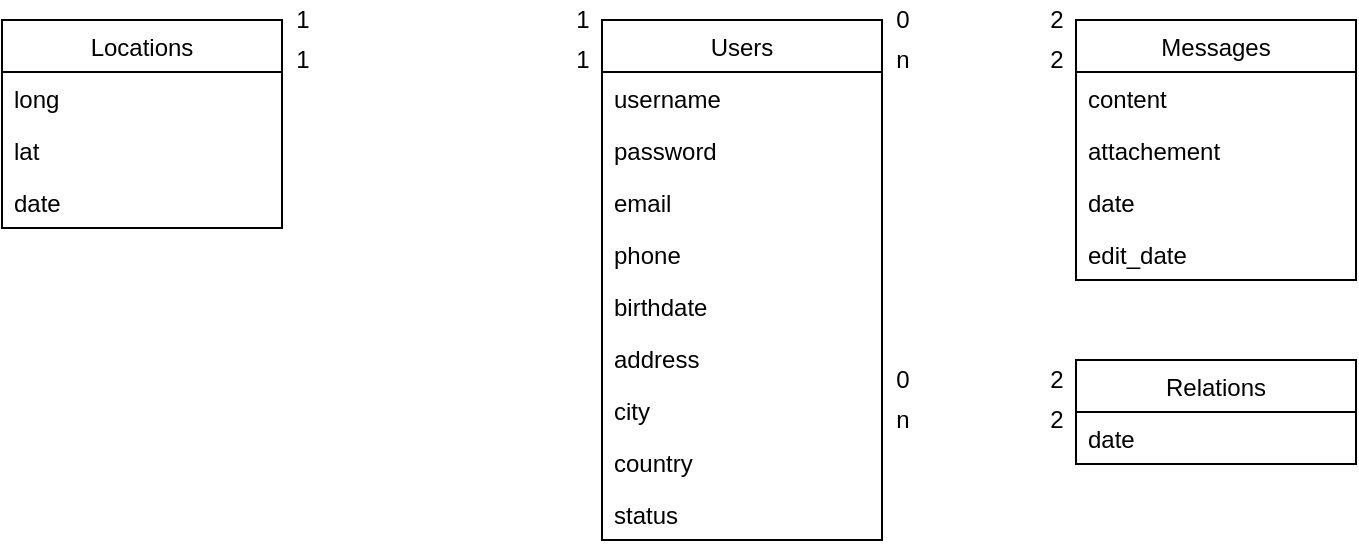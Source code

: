 <mxfile version="15.2.9" type="github"><diagram id="p7CM3AhKkItEEU0YF1y4" name="Page-1"><mxGraphModel dx="1350" dy="737" grid="1" gridSize="10" guides="1" tooltips="1" connect="1" arrows="1" fold="1" page="1" pageScale="1" pageWidth="827" pageHeight="1169" math="0" shadow="0"><root><mxCell id="0"/><mxCell id="1" parent="0"/><mxCell id="g4MXsOivUGc5zqQAxycc-1" value="Users" style="swimlane;fontStyle=0;childLayout=stackLayout;horizontal=1;startSize=26;horizontalStack=0;resizeParent=1;resizeParentMax=0;resizeLast=0;collapsible=1;marginBottom=0;" parent="1" vertex="1"><mxGeometry x="450" y="30" width="140" height="260" as="geometry"/></mxCell><mxCell id="g4MXsOivUGc5zqQAxycc-10" value="username" style="text;strokeColor=none;fillColor=none;align=left;verticalAlign=top;spacingLeft=4;spacingRight=4;overflow=hidden;rotatable=0;points=[[0,0.5],[1,0.5]];portConstraint=eastwest;" parent="g4MXsOivUGc5zqQAxycc-1" vertex="1"><mxGeometry y="26" width="140" height="26" as="geometry"/></mxCell><mxCell id="g4MXsOivUGc5zqQAxycc-14" value="password" style="text;strokeColor=none;fillColor=none;align=left;verticalAlign=top;spacingLeft=4;spacingRight=4;overflow=hidden;rotatable=0;points=[[0,0.5],[1,0.5]];portConstraint=eastwest;" parent="g4MXsOivUGc5zqQAxycc-1" vertex="1"><mxGeometry y="52" width="140" height="26" as="geometry"/></mxCell><mxCell id="g4MXsOivUGc5zqQAxycc-15" value="email" style="text;strokeColor=none;fillColor=none;align=left;verticalAlign=top;spacingLeft=4;spacingRight=4;overflow=hidden;rotatable=0;points=[[0,0.5],[1,0.5]];portConstraint=eastwest;" parent="g4MXsOivUGc5zqQAxycc-1" vertex="1"><mxGeometry y="78" width="140" height="26" as="geometry"/></mxCell><mxCell id="g4MXsOivUGc5zqQAxycc-16" value="phone" style="text;strokeColor=none;fillColor=none;align=left;verticalAlign=top;spacingLeft=4;spacingRight=4;overflow=hidden;rotatable=0;points=[[0,0.5],[1,0.5]];portConstraint=eastwest;" parent="g4MXsOivUGc5zqQAxycc-1" vertex="1"><mxGeometry y="104" width="140" height="26" as="geometry"/></mxCell><mxCell id="g4MXsOivUGc5zqQAxycc-18" value="birthdate" style="text;strokeColor=none;fillColor=none;align=left;verticalAlign=top;spacingLeft=4;spacingRight=4;overflow=hidden;rotatable=0;points=[[0,0.5],[1,0.5]];portConstraint=eastwest;" parent="g4MXsOivUGc5zqQAxycc-1" vertex="1"><mxGeometry y="130" width="140" height="26" as="geometry"/></mxCell><mxCell id="g4MXsOivUGc5zqQAxycc-19" value="address" style="text;strokeColor=none;fillColor=none;align=left;verticalAlign=top;spacingLeft=4;spacingRight=4;overflow=hidden;rotatable=0;points=[[0,0.5],[1,0.5]];portConstraint=eastwest;" parent="g4MXsOivUGc5zqQAxycc-1" vertex="1"><mxGeometry y="156" width="140" height="26" as="geometry"/></mxCell><mxCell id="g4MXsOivUGc5zqQAxycc-20" value="city" style="text;strokeColor=none;fillColor=none;align=left;verticalAlign=top;spacingLeft=4;spacingRight=4;overflow=hidden;rotatable=0;points=[[0,0.5],[1,0.5]];portConstraint=eastwest;" parent="g4MXsOivUGc5zqQAxycc-1" vertex="1"><mxGeometry y="182" width="140" height="26" as="geometry"/></mxCell><mxCell id="g4MXsOivUGc5zqQAxycc-23" value="country" style="text;strokeColor=none;fillColor=none;align=left;verticalAlign=top;spacingLeft=4;spacingRight=4;overflow=hidden;rotatable=0;points=[[0,0.5],[1,0.5]];portConstraint=eastwest;" parent="g4MXsOivUGc5zqQAxycc-1" vertex="1"><mxGeometry y="208" width="140" height="26" as="geometry"/></mxCell><mxCell id="g4MXsOivUGc5zqQAxycc-37" value="status" style="text;strokeColor=none;fillColor=none;align=left;verticalAlign=top;spacingLeft=4;spacingRight=4;overflow=hidden;rotatable=0;points=[[0,0.5],[1,0.5]];portConstraint=eastwest;" parent="g4MXsOivUGc5zqQAxycc-1" vertex="1"><mxGeometry y="234" width="140" height="26" as="geometry"/></mxCell><mxCell id="g4MXsOivUGc5zqQAxycc-5" value="Messages" style="swimlane;fontStyle=0;childLayout=stackLayout;horizontal=1;startSize=26;horizontalStack=0;resizeParent=1;resizeParentMax=0;resizeLast=0;collapsible=1;marginBottom=0;" parent="1" vertex="1"><mxGeometry x="687" y="30" width="140" height="130" as="geometry"/></mxCell><mxCell id="g4MXsOivUGc5zqQAxycc-7" value="content" style="text;strokeColor=none;fillColor=none;align=left;verticalAlign=top;spacingLeft=4;spacingRight=4;overflow=hidden;rotatable=0;points=[[0,0.5],[1,0.5]];portConstraint=eastwest;" parent="g4MXsOivUGc5zqQAxycc-5" vertex="1"><mxGeometry y="26" width="140" height="26" as="geometry"/></mxCell><mxCell id="g4MXsOivUGc5zqQAxycc-3" value="attachement" style="text;strokeColor=none;fillColor=none;align=left;verticalAlign=top;spacingLeft=4;spacingRight=4;overflow=hidden;rotatable=0;points=[[0,0.5],[1,0.5]];portConstraint=eastwest;" parent="g4MXsOivUGc5zqQAxycc-5" vertex="1"><mxGeometry y="52" width="140" height="26" as="geometry"/></mxCell><mxCell id="g4MXsOivUGc5zqQAxycc-8" value="date" style="text;strokeColor=none;fillColor=none;align=left;verticalAlign=top;spacingLeft=4;spacingRight=4;overflow=hidden;rotatable=0;points=[[0,0.5],[1,0.5]];portConstraint=eastwest;" parent="g4MXsOivUGc5zqQAxycc-5" vertex="1"><mxGeometry y="78" width="140" height="26" as="geometry"/></mxCell><mxCell id="g4MXsOivUGc5zqQAxycc-4" value="edit_date" style="text;strokeColor=none;fillColor=none;align=left;verticalAlign=top;spacingLeft=4;spacingRight=4;overflow=hidden;rotatable=0;points=[[0,0.5],[1,0.5]];portConstraint=eastwest;" parent="g4MXsOivUGc5zqQAxycc-5" vertex="1"><mxGeometry y="104" width="140" height="26" as="geometry"/></mxCell><mxCell id="g4MXsOivUGc5zqQAxycc-28" value="0" style="text;html=1;align=center;verticalAlign=middle;resizable=0;points=[];autosize=1;strokeColor=none;fillColor=none;" parent="1" vertex="1"><mxGeometry x="590" y="20" width="20" height="20" as="geometry"/></mxCell><mxCell id="g4MXsOivUGc5zqQAxycc-29" value="n" style="text;html=1;align=center;verticalAlign=middle;resizable=0;points=[];autosize=1;strokeColor=none;fillColor=none;" parent="1" vertex="1"><mxGeometry x="590" y="40" width="20" height="20" as="geometry"/></mxCell><mxCell id="g4MXsOivUGc5zqQAxycc-30" value="2" style="text;html=1;align=center;verticalAlign=middle;resizable=0;points=[];autosize=1;strokeColor=none;fillColor=none;" parent="1" vertex="1"><mxGeometry x="667" y="20" width="20" height="20" as="geometry"/></mxCell><mxCell id="g4MXsOivUGc5zqQAxycc-31" value="2" style="text;html=1;align=center;verticalAlign=middle;resizable=0;points=[];autosize=1;strokeColor=none;fillColor=none;" parent="1" vertex="1"><mxGeometry x="667" y="40" width="20" height="20" as="geometry"/></mxCell><mxCell id="g4MXsOivUGc5zqQAxycc-32" value="Locations" style="swimlane;fontStyle=0;childLayout=stackLayout;horizontal=1;startSize=26;horizontalStack=0;resizeParent=1;resizeParentMax=0;resizeLast=0;collapsible=1;marginBottom=0;" parent="1" vertex="1"><mxGeometry x="150" y="30" width="140" height="104" as="geometry"/></mxCell><mxCell id="g4MXsOivUGc5zqQAxycc-33" value="long" style="text;strokeColor=none;fillColor=none;align=left;verticalAlign=top;spacingLeft=4;spacingRight=4;overflow=hidden;rotatable=0;points=[[0,0.5],[1,0.5]];portConstraint=eastwest;" parent="g4MXsOivUGc5zqQAxycc-32" vertex="1"><mxGeometry y="26" width="140" height="26" as="geometry"/></mxCell><mxCell id="g4MXsOivUGc5zqQAxycc-34" value="lat" style="text;strokeColor=none;fillColor=none;align=left;verticalAlign=top;spacingLeft=4;spacingRight=4;overflow=hidden;rotatable=0;points=[[0,0.5],[1,0.5]];portConstraint=eastwest;" parent="g4MXsOivUGc5zqQAxycc-32" vertex="1"><mxGeometry y="52" width="140" height="26" as="geometry"/></mxCell><mxCell id="g4MXsOivUGc5zqQAxycc-35" value="date" style="text;strokeColor=none;fillColor=none;align=left;verticalAlign=top;spacingLeft=4;spacingRight=4;overflow=hidden;rotatable=0;points=[[0,0.5],[1,0.5]];portConstraint=eastwest;" parent="g4MXsOivUGc5zqQAxycc-32" vertex="1"><mxGeometry y="78" width="140" height="26" as="geometry"/></mxCell><mxCell id="g4MXsOivUGc5zqQAxycc-41" value="1" style="text;html=1;align=center;verticalAlign=middle;resizable=0;points=[];autosize=1;strokeColor=none;fillColor=none;" parent="1" vertex="1"><mxGeometry x="290" y="20" width="20" height="20" as="geometry"/></mxCell><mxCell id="g4MXsOivUGc5zqQAxycc-42" value="1" style="text;html=1;align=center;verticalAlign=middle;resizable=0;points=[];autosize=1;strokeColor=none;fillColor=none;" parent="1" vertex="1"><mxGeometry x="290" y="40" width="20" height="20" as="geometry"/></mxCell><mxCell id="g4MXsOivUGc5zqQAxycc-43" value="1" style="text;html=1;align=center;verticalAlign=middle;resizable=0;points=[];autosize=1;strokeColor=none;fillColor=none;" parent="1" vertex="1"><mxGeometry x="430" y="20" width="20" height="20" as="geometry"/></mxCell><mxCell id="g4MXsOivUGc5zqQAxycc-44" value="1" style="text;html=1;align=center;verticalAlign=middle;resizable=0;points=[];autosize=1;strokeColor=none;fillColor=none;" parent="1" vertex="1"><mxGeometry x="430" y="40" width="20" height="20" as="geometry"/></mxCell><mxCell id="g4MXsOivUGc5zqQAxycc-45" value="Relations" style="swimlane;fontStyle=0;childLayout=stackLayout;horizontal=1;startSize=26;horizontalStack=0;resizeParent=1;resizeParentMax=0;resizeLast=0;collapsible=1;marginBottom=0;" parent="1" vertex="1"><mxGeometry x="687" y="200" width="140" height="52" as="geometry"/></mxCell><mxCell id="g4MXsOivUGc5zqQAxycc-46" value="date" style="text;strokeColor=none;fillColor=none;align=left;verticalAlign=top;spacingLeft=4;spacingRight=4;overflow=hidden;rotatable=0;points=[[0,0.5],[1,0.5]];portConstraint=eastwest;" parent="g4MXsOivUGc5zqQAxycc-45" vertex="1"><mxGeometry y="26" width="140" height="26" as="geometry"/></mxCell><mxCell id="g4MXsOivUGc5zqQAxycc-49" value="0" style="text;html=1;align=center;verticalAlign=middle;resizable=0;points=[];autosize=1;strokeColor=none;fillColor=none;" parent="1" vertex="1"><mxGeometry x="590" y="200" width="20" height="20" as="geometry"/></mxCell><mxCell id="g4MXsOivUGc5zqQAxycc-50" value="n" style="text;html=1;align=center;verticalAlign=middle;resizable=0;points=[];autosize=1;strokeColor=none;fillColor=none;" parent="1" vertex="1"><mxGeometry x="590" y="220" width="20" height="20" as="geometry"/></mxCell><mxCell id="g4MXsOivUGc5zqQAxycc-51" value="2" style="text;html=1;align=center;verticalAlign=middle;resizable=0;points=[];autosize=1;strokeColor=none;fillColor=none;" parent="1" vertex="1"><mxGeometry x="667" y="200" width="20" height="20" as="geometry"/></mxCell><mxCell id="g4MXsOivUGc5zqQAxycc-52" value="2" style="text;html=1;align=center;verticalAlign=middle;resizable=0;points=[];autosize=1;strokeColor=none;fillColor=none;" parent="1" vertex="1"><mxGeometry x="667" y="220" width="20" height="20" as="geometry"/></mxCell></root></mxGraphModel></diagram></mxfile>